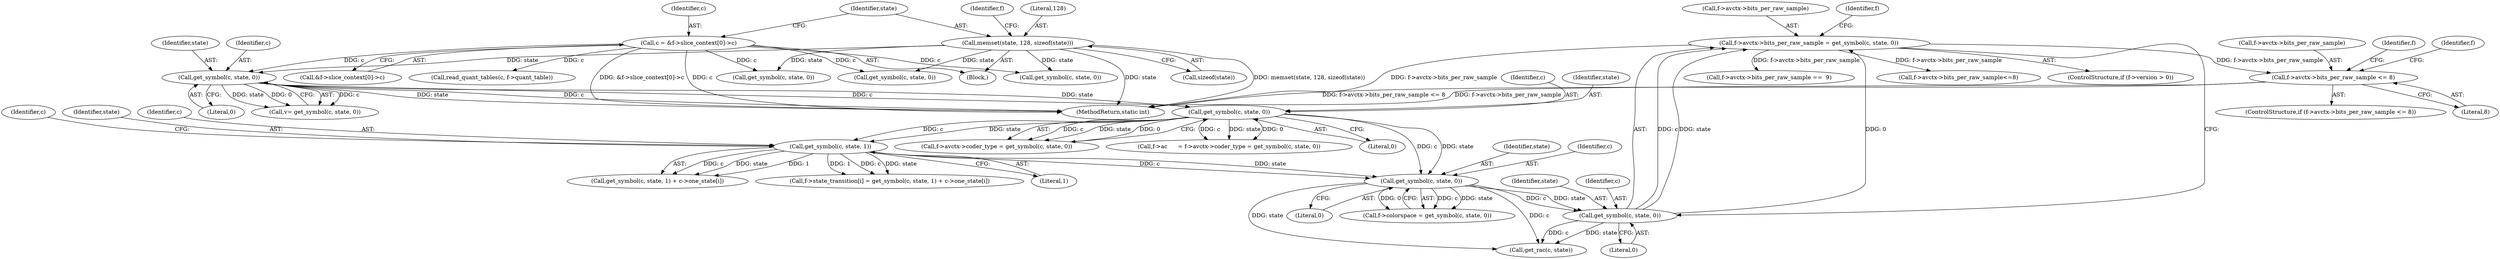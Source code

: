 digraph "0_FFmpeg_547d690d676064069d44703a1917e0dab7e33445@pointer" {
"1000289" [label="(Call,f->avctx->bits_per_raw_sample <= 8)"];
"1000221" [label="(Call,f->avctx->bits_per_raw_sample = get_symbol(c, state, 0))"];
"1000227" [label="(Call,get_symbol(c, state, 0))"];
"1000211" [label="(Call,get_symbol(c, state, 0))"];
"1000171" [label="(Call,get_symbol(c, state, 0))"];
"1000138" [label="(Call,get_symbol(c, state, 0))"];
"1000113" [label="(Call,c = &f->slice_context[0]->c)"];
"1000123" [label="(Call,memset(state, 128, sizeof(state)))"];
"1000198" [label="(Call,get_symbol(c, state, 1))"];
"1000165" [label="(Call,f->avctx->coder_type = get_symbol(c, state, 0))"];
"1000140" [label="(Identifier,state)"];
"1000197" [label="(Call,get_symbol(c, state, 1) + c->one_state[i])"];
"1000191" [label="(Call,f->state_transition[i] = get_symbol(c, state, 1) + c->one_state[i])"];
"1000172" [label="(Identifier,c)"];
"1000288" [label="(ControlStructure,if (f->avctx->bits_per_raw_sample <= 8))"];
"1000139" [label="(Identifier,c)"];
"1000299" [label="(Identifier,f)"];
"1000230" [label="(Literal,0)"];
"1000229" [label="(Identifier,state)"];
"1000174" [label="(Literal,0)"];
"1000666" [label="(Call,f->avctx->bits_per_raw_sample ==  9)"];
"1000235" [label="(Call,get_rac(c, state))"];
"1000290" [label="(Call,f->avctx->bits_per_raw_sample)"];
"1000113" [label="(Call,c = &f->slice_context[0]->c)"];
"1000227" [label="(Call,get_symbol(c, state, 0))"];
"1000114" [label="(Identifier,c)"];
"1000222" [label="(Call,f->avctx->bits_per_raw_sample)"];
"1000307" [label="(Identifier,f)"];
"1000200" [label="(Identifier,state)"];
"1000126" [label="(Call,sizeof(state))"];
"1000214" [label="(Literal,0)"];
"1000314" [label="(Call,f->avctx->bits_per_raw_sample<=8)"];
"1000233" [label="(Identifier,f)"];
"1000125" [label="(Literal,128)"];
"1000173" [label="(Identifier,state)"];
"1000207" [label="(Call,f->colorspace = get_symbol(c, state, 0))"];
"1000213" [label="(Identifier,state)"];
"1000962" [label="(Call,get_symbol(c, state, 0))"];
"1000198" [label="(Call,get_symbol(c, state, 1))"];
"1000221" [label="(Call,f->avctx->bits_per_raw_sample = get_symbol(c, state, 0))"];
"1000171" [label="(Call,get_symbol(c, state, 0))"];
"1000215" [label="(ControlStructure,if (f->version > 0))"];
"1000136" [label="(Call,v= get_symbol(c, state, 0))"];
"1000131" [label="(Identifier,f)"];
"1000814" [label="(Call,get_symbol(c, state, 0))"];
"1000199" [label="(Identifier,c)"];
"1000138" [label="(Call,get_symbol(c, state, 0))"];
"1000115" [label="(Call,&f->slice_context[0]->c)"];
"1000212" [label="(Identifier,c)"];
"1000289" [label="(Call,f->avctx->bits_per_raw_sample <= 8)"];
"1000295" [label="(Literal,8)"];
"1000123" [label="(Call,memset(state, 128, sizeof(state)))"];
"1000784" [label="(Call,read_quant_tables(c, f->quant_table))"];
"1000104" [label="(Block,)"];
"1001147" [label="(Call,get_symbol(c, state, 0))"];
"1000161" [label="(Call,f->ac      = f->avctx->coder_type = get_symbol(c, state, 0))"];
"1000228" [label="(Identifier,c)"];
"1000201" [label="(Literal,1)"];
"1000204" [label="(Identifier,c)"];
"1001241" [label="(MethodReturn,static int)"];
"1000141" [label="(Literal,0)"];
"1000124" [label="(Identifier,state)"];
"1000211" [label="(Call,get_symbol(c, state, 0))"];
"1000289" -> "1000288"  [label="AST: "];
"1000289" -> "1000295"  [label="CFG: "];
"1000290" -> "1000289"  [label="AST: "];
"1000295" -> "1000289"  [label="AST: "];
"1000299" -> "1000289"  [label="CFG: "];
"1000307" -> "1000289"  [label="CFG: "];
"1000289" -> "1001241"  [label="DDG: f->avctx->bits_per_raw_sample"];
"1000289" -> "1001241"  [label="DDG: f->avctx->bits_per_raw_sample <= 8"];
"1000221" -> "1000289"  [label="DDG: f->avctx->bits_per_raw_sample"];
"1000221" -> "1000215"  [label="AST: "];
"1000221" -> "1000227"  [label="CFG: "];
"1000222" -> "1000221"  [label="AST: "];
"1000227" -> "1000221"  [label="AST: "];
"1000233" -> "1000221"  [label="CFG: "];
"1000221" -> "1001241"  [label="DDG: f->avctx->bits_per_raw_sample"];
"1000227" -> "1000221"  [label="DDG: c"];
"1000227" -> "1000221"  [label="DDG: state"];
"1000227" -> "1000221"  [label="DDG: 0"];
"1000221" -> "1000314"  [label="DDG: f->avctx->bits_per_raw_sample"];
"1000221" -> "1000666"  [label="DDG: f->avctx->bits_per_raw_sample"];
"1000227" -> "1000230"  [label="CFG: "];
"1000228" -> "1000227"  [label="AST: "];
"1000229" -> "1000227"  [label="AST: "];
"1000230" -> "1000227"  [label="AST: "];
"1000211" -> "1000227"  [label="DDG: c"];
"1000211" -> "1000227"  [label="DDG: state"];
"1000227" -> "1000235"  [label="DDG: c"];
"1000227" -> "1000235"  [label="DDG: state"];
"1000211" -> "1000207"  [label="AST: "];
"1000211" -> "1000214"  [label="CFG: "];
"1000212" -> "1000211"  [label="AST: "];
"1000213" -> "1000211"  [label="AST: "];
"1000214" -> "1000211"  [label="AST: "];
"1000207" -> "1000211"  [label="CFG: "];
"1000211" -> "1000207"  [label="DDG: c"];
"1000211" -> "1000207"  [label="DDG: state"];
"1000211" -> "1000207"  [label="DDG: 0"];
"1000171" -> "1000211"  [label="DDG: c"];
"1000171" -> "1000211"  [label="DDG: state"];
"1000198" -> "1000211"  [label="DDG: c"];
"1000198" -> "1000211"  [label="DDG: state"];
"1000211" -> "1000235"  [label="DDG: c"];
"1000211" -> "1000235"  [label="DDG: state"];
"1000171" -> "1000165"  [label="AST: "];
"1000171" -> "1000174"  [label="CFG: "];
"1000172" -> "1000171"  [label="AST: "];
"1000173" -> "1000171"  [label="AST: "];
"1000174" -> "1000171"  [label="AST: "];
"1000165" -> "1000171"  [label="CFG: "];
"1000171" -> "1000161"  [label="DDG: c"];
"1000171" -> "1000161"  [label="DDG: state"];
"1000171" -> "1000161"  [label="DDG: 0"];
"1000171" -> "1000165"  [label="DDG: c"];
"1000171" -> "1000165"  [label="DDG: state"];
"1000171" -> "1000165"  [label="DDG: 0"];
"1000138" -> "1000171"  [label="DDG: c"];
"1000138" -> "1000171"  [label="DDG: state"];
"1000171" -> "1000198"  [label="DDG: c"];
"1000171" -> "1000198"  [label="DDG: state"];
"1000138" -> "1000136"  [label="AST: "];
"1000138" -> "1000141"  [label="CFG: "];
"1000139" -> "1000138"  [label="AST: "];
"1000140" -> "1000138"  [label="AST: "];
"1000141" -> "1000138"  [label="AST: "];
"1000136" -> "1000138"  [label="CFG: "];
"1000138" -> "1001241"  [label="DDG: c"];
"1000138" -> "1001241"  [label="DDG: state"];
"1000138" -> "1000136"  [label="DDG: c"];
"1000138" -> "1000136"  [label="DDG: state"];
"1000138" -> "1000136"  [label="DDG: 0"];
"1000113" -> "1000138"  [label="DDG: c"];
"1000123" -> "1000138"  [label="DDG: state"];
"1000113" -> "1000104"  [label="AST: "];
"1000113" -> "1000115"  [label="CFG: "];
"1000114" -> "1000113"  [label="AST: "];
"1000115" -> "1000113"  [label="AST: "];
"1000124" -> "1000113"  [label="CFG: "];
"1000113" -> "1001241"  [label="DDG: c"];
"1000113" -> "1001241"  [label="DDG: &f->slice_context[0]->c"];
"1000113" -> "1000784"  [label="DDG: c"];
"1000113" -> "1000814"  [label="DDG: c"];
"1000113" -> "1000962"  [label="DDG: c"];
"1000113" -> "1001147"  [label="DDG: c"];
"1000123" -> "1000104"  [label="AST: "];
"1000123" -> "1000126"  [label="CFG: "];
"1000124" -> "1000123"  [label="AST: "];
"1000125" -> "1000123"  [label="AST: "];
"1000126" -> "1000123"  [label="AST: "];
"1000131" -> "1000123"  [label="CFG: "];
"1000123" -> "1001241"  [label="DDG: memset(state, 128, sizeof(state))"];
"1000123" -> "1001241"  [label="DDG: state"];
"1000123" -> "1000814"  [label="DDG: state"];
"1000123" -> "1000962"  [label="DDG: state"];
"1000123" -> "1001147"  [label="DDG: state"];
"1000198" -> "1000197"  [label="AST: "];
"1000198" -> "1000201"  [label="CFG: "];
"1000199" -> "1000198"  [label="AST: "];
"1000200" -> "1000198"  [label="AST: "];
"1000201" -> "1000198"  [label="AST: "];
"1000204" -> "1000198"  [label="CFG: "];
"1000198" -> "1000191"  [label="DDG: c"];
"1000198" -> "1000191"  [label="DDG: state"];
"1000198" -> "1000191"  [label="DDG: 1"];
"1000198" -> "1000197"  [label="DDG: c"];
"1000198" -> "1000197"  [label="DDG: state"];
"1000198" -> "1000197"  [label="DDG: 1"];
}
